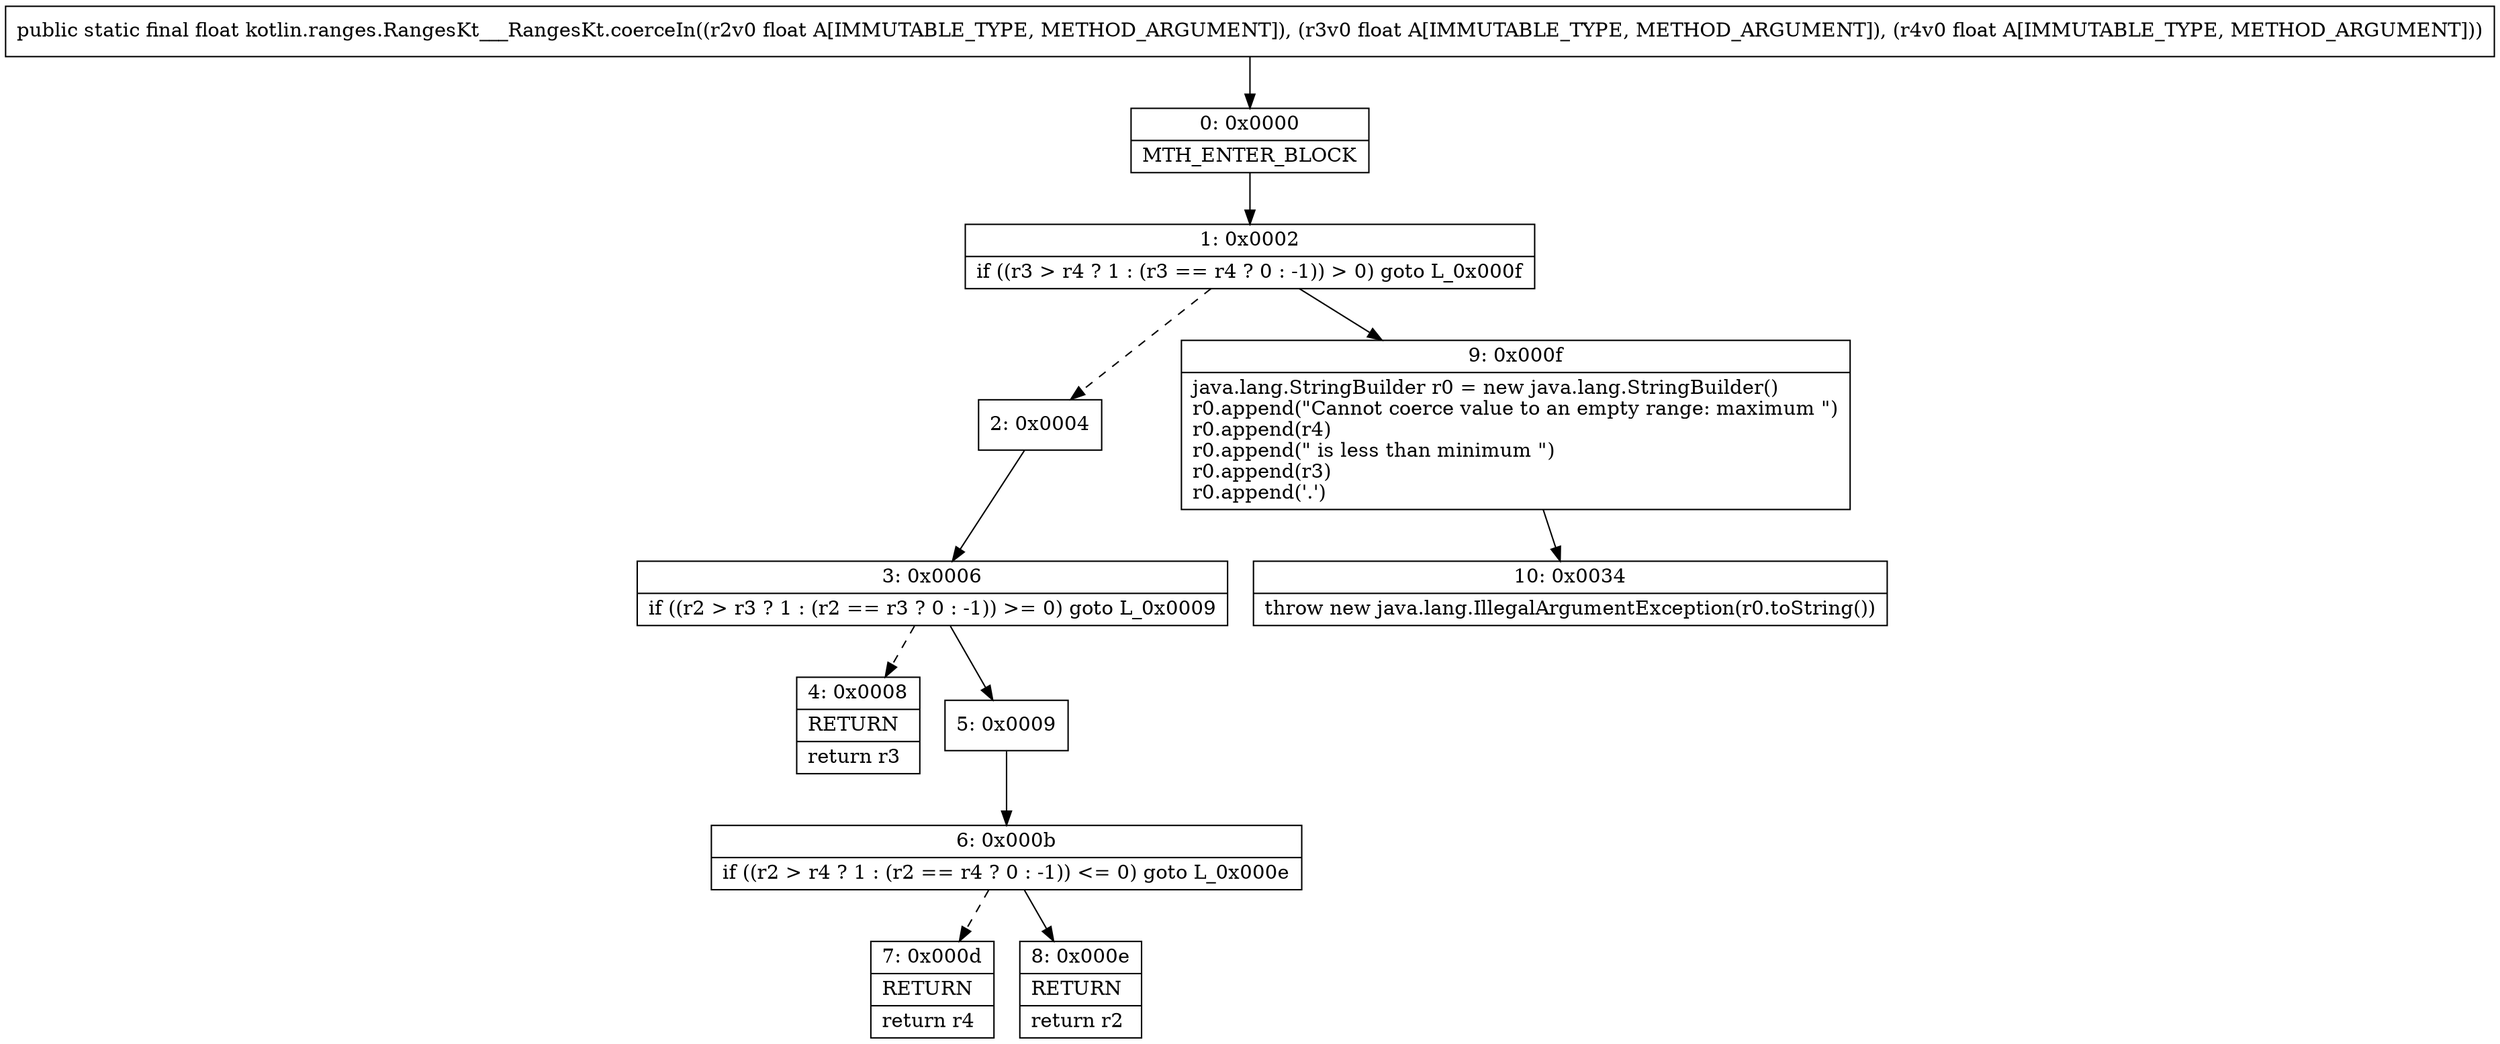 digraph "CFG forkotlin.ranges.RangesKt___RangesKt.coerceIn(FFF)F" {
Node_0 [shape=record,label="{0\:\ 0x0000|MTH_ENTER_BLOCK\l}"];
Node_1 [shape=record,label="{1\:\ 0x0002|if ((r3 \> r4 ? 1 : (r3 == r4 ? 0 : \-1)) \> 0) goto L_0x000f\l}"];
Node_2 [shape=record,label="{2\:\ 0x0004}"];
Node_3 [shape=record,label="{3\:\ 0x0006|if ((r2 \> r3 ? 1 : (r2 == r3 ? 0 : \-1)) \>= 0) goto L_0x0009\l}"];
Node_4 [shape=record,label="{4\:\ 0x0008|RETURN\l|return r3\l}"];
Node_5 [shape=record,label="{5\:\ 0x0009}"];
Node_6 [shape=record,label="{6\:\ 0x000b|if ((r2 \> r4 ? 1 : (r2 == r4 ? 0 : \-1)) \<= 0) goto L_0x000e\l}"];
Node_7 [shape=record,label="{7\:\ 0x000d|RETURN\l|return r4\l}"];
Node_8 [shape=record,label="{8\:\ 0x000e|RETURN\l|return r2\l}"];
Node_9 [shape=record,label="{9\:\ 0x000f|java.lang.StringBuilder r0 = new java.lang.StringBuilder()\lr0.append(\"Cannot coerce value to an empty range: maximum \")\lr0.append(r4)\lr0.append(\" is less than minimum \")\lr0.append(r3)\lr0.append('.')\l}"];
Node_10 [shape=record,label="{10\:\ 0x0034|throw new java.lang.IllegalArgumentException(r0.toString())\l}"];
MethodNode[shape=record,label="{public static final float kotlin.ranges.RangesKt___RangesKt.coerceIn((r2v0 float A[IMMUTABLE_TYPE, METHOD_ARGUMENT]), (r3v0 float A[IMMUTABLE_TYPE, METHOD_ARGUMENT]), (r4v0 float A[IMMUTABLE_TYPE, METHOD_ARGUMENT])) }"];
MethodNode -> Node_0;
Node_0 -> Node_1;
Node_1 -> Node_2[style=dashed];
Node_1 -> Node_9;
Node_2 -> Node_3;
Node_3 -> Node_4[style=dashed];
Node_3 -> Node_5;
Node_5 -> Node_6;
Node_6 -> Node_7[style=dashed];
Node_6 -> Node_8;
Node_9 -> Node_10;
}

